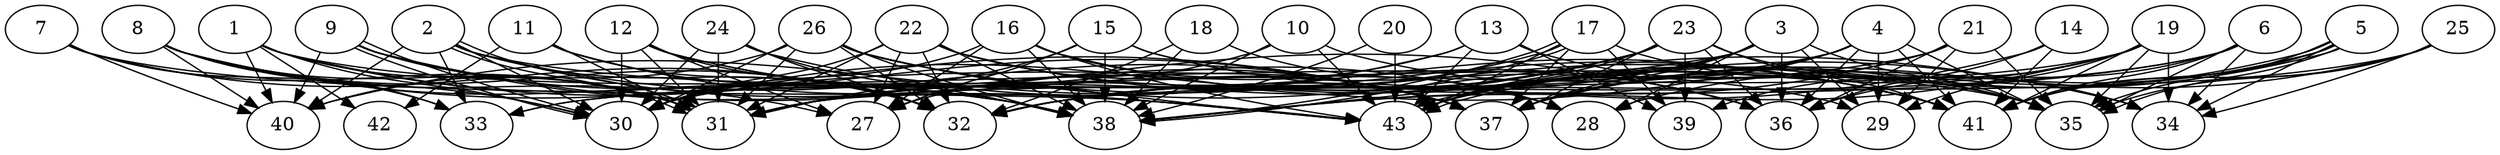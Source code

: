 // DAG (tier=3-complex, mode=data, n=43, ccr=0.518, fat=0.752, density=0.641, regular=0.243, jump=0.337, mindata=4194304, maxdata=33554432)
// DAG automatically generated by daggen at Sun Aug 24 16:33:35 2025
// /home/ermia/Project/Environments/daggen/bin/daggen --dot --ccr 0.518 --fat 0.752 --regular 0.243 --density 0.641 --jump 0.337 --mindata 4194304 --maxdata 33554432 -n 43 
digraph G {
  1 [size="11751927535699013632", alpha="0.03", expect_size="5875963767849506816"]
  1 -> 29 [size ="7132880358604800"]
  1 -> 30 [size ="7132880358604800"]
  1 -> 31 [size ="7132880358604800"]
  1 -> 37 [size ="7132880358604800"]
  1 -> 38 [size ="7132880358604800"]
  1 -> 40 [size ="7132880358604800"]
  1 -> 42 [size ="7132880358604800"]
  2 [size="6709621375428372463616", alpha="0.16", expect_size="3354810687714186231808"]
  2 -> 30 [size ="2845915467481088"]
  2 -> 31 [size ="2845915467481088"]
  2 -> 31 [size ="2845915467481088"]
  2 -> 32 [size ="2845915467481088"]
  2 -> 33 [size ="2845915467481088"]
  2 -> 35 [size ="2845915467481088"]
  2 -> 37 [size ="2845915467481088"]
  2 -> 40 [size ="2845915467481088"]
  2 -> 43 [size ="2845915467481088"]
  3 [size="36737192081347582099456", alpha="0.18", expect_size="18368596040673791049728"]
  3 -> 28 [size ="8840848728915968"]
  3 -> 29 [size ="8840848728915968"]
  3 -> 32 [size ="8840848728915968"]
  3 -> 35 [size ="8840848728915968"]
  3 -> 36 [size ="8840848728915968"]
  3 -> 37 [size ="8840848728915968"]
  3 -> 38 [size ="8840848728915968"]
  3 -> 43 [size ="8840848728915968"]
  4 [size="6914698626224232448", alpha="0.12", expect_size="3457349313112116224"]
  4 -> 29 [size ="7735594201382912"]
  4 -> 31 [size ="7735594201382912"]
  4 -> 33 [size ="7735594201382912"]
  4 -> 35 [size ="7735594201382912"]
  4 -> 36 [size ="7735594201382912"]
  4 -> 37 [size ="7735594201382912"]
  4 -> 41 [size ="7735594201382912"]
  4 -> 43 [size ="7735594201382912"]
  5 [size="107836173409177840", alpha="0.03", expect_size="53918086704588920"]
  5 -> 28 [size ="7549243891908608"]
  5 -> 34 [size ="7549243891908608"]
  5 -> 35 [size ="7549243891908608"]
  5 -> 35 [size ="7549243891908608"]
  5 -> 37 [size ="7549243891908608"]
  5 -> 41 [size ="7549243891908608"]
  5 -> 43 [size ="7549243891908608"]
  5 -> 43 [size ="7549243891908608"]
  6 [size="8634206086453875712", alpha="0.20", expect_size="4317103043226937856"]
  6 -> 31 [size ="3172778777772032"]
  6 -> 33 [size ="3172778777772032"]
  6 -> 34 [size ="3172778777772032"]
  6 -> 35 [size ="3172778777772032"]
  6 -> 36 [size ="3172778777772032"]
  6 -> 41 [size ="3172778777772032"]
  7 [size="13990106527451561590784", alpha="0.05", expect_size="6995053263725780795392"]
  7 -> 31 [size ="4644839031308288"]
  7 -> 32 [size ="4644839031308288"]
  7 -> 33 [size ="4644839031308288"]
  7 -> 40 [size ="4644839031308288"]
  7 -> 43 [size ="4644839031308288"]
  8 [size="1349165343981727488", alpha="0.04", expect_size="674582671990863744"]
  8 -> 27 [size ="1366455329226752"]
  8 -> 30 [size ="1366455329226752"]
  8 -> 31 [size ="1366455329226752"]
  8 -> 32 [size ="1366455329226752"]
  8 -> 33 [size ="1366455329226752"]
  8 -> 37 [size ="1366455329226752"]
  8 -> 38 [size ="1366455329226752"]
  8 -> 40 [size ="1366455329226752"]
  9 [size="167422417560004992", alpha="0.04", expect_size="83711208780002496"]
  9 -> 30 [size ="4664599236313088"]
  9 -> 30 [size ="4664599236313088"]
  9 -> 31 [size ="4664599236313088"]
  9 -> 36 [size ="4664599236313088"]
  9 -> 38 [size ="4664599236313088"]
  9 -> 40 [size ="4664599236313088"]
  9 -> 43 [size ="4664599236313088"]
  10 [size="534438433783808000000", alpha="0.02", expect_size="267219216891904000000"]
  10 -> 31 [size ="526851768320000"]
  10 -> 38 [size ="526851768320000"]
  10 -> 41 [size ="526851768320000"]
  10 -> 43 [size ="526851768320000"]
  11 [size="2794799115001686528", alpha="0.15", expect_size="1397399557500843264"]
  11 -> 31 [size ="6366050052472832"]
  11 -> 32 [size ="6366050052472832"]
  11 -> 38 [size ="6366050052472832"]
  11 -> 42 [size ="6366050052472832"]
  11 -> 43 [size ="6366050052472832"]
  12 [size="961303748533790179328", alpha="0.02", expect_size="480651874266895089664"]
  12 -> 27 [size ="779226554826752"]
  12 -> 28 [size ="779226554826752"]
  12 -> 30 [size ="779226554826752"]
  12 -> 31 [size ="779226554826752"]
  12 -> 32 [size ="779226554826752"]
  12 -> 37 [size ="779226554826752"]
  13 [size="26844611604108056", alpha="0.14", expect_size="13422305802054028"]
  13 -> 27 [size ="698788905746432"]
  13 -> 35 [size ="698788905746432"]
  13 -> 39 [size ="698788905746432"]
  13 -> 40 [size ="698788905746432"]
  13 -> 43 [size ="698788905746432"]
  14 [size="4101507490619045445632", alpha="0.02", expect_size="2050753745309522722816"]
  14 -> 32 [size ="2049835419041792"]
  14 -> 36 [size ="2049835419041792"]
  14 -> 41 [size ="2049835419041792"]
  15 [size="1786261214312190181376", alpha="0.11", expect_size="893130607156095090688"]
  15 -> 27 [size ="1177750505259008"]
  15 -> 31 [size ="1177750505259008"]
  15 -> 35 [size ="1177750505259008"]
  15 -> 36 [size ="1177750505259008"]
  15 -> 38 [size ="1177750505259008"]
  16 [size="1260680781660132608", alpha="0.18", expect_size="630340390830066304"]
  16 -> 27 [size ="806299713404928"]
  16 -> 30 [size ="806299713404928"]
  16 -> 34 [size ="806299713404928"]
  16 -> 37 [size ="806299713404928"]
  16 -> 38 [size ="806299713404928"]
  16 -> 43 [size ="806299713404928"]
  17 [size="94736233839018336", alpha="0.02", expect_size="47368116919509168"]
  17 -> 32 [size ="8317783997677568"]
  17 -> 35 [size ="8317783997677568"]
  17 -> 37 [size ="8317783997677568"]
  17 -> 38 [size ="8317783997677568"]
  17 -> 38 [size ="8317783997677568"]
  17 -> 39 [size ="8317783997677568"]
  17 -> 43 [size ="8317783997677568"]
  18 [size="3653186647275879424", alpha="0.13", expect_size="1826593323637939712"]
  18 -> 28 [size ="6644960539443200"]
  18 -> 32 [size ="6644960539443200"]
  18 -> 38 [size ="6644960539443200"]
  19 [size="246607009090084274176", alpha="0.05", expect_size="123303504545042137088"]
  19 -> 29 [size ="314601119940608"]
  19 -> 30 [size ="314601119940608"]
  19 -> 34 [size ="314601119940608"]
  19 -> 35 [size ="314601119940608"]
  19 -> 38 [size ="314601119940608"]
  19 -> 39 [size ="314601119940608"]
  19 -> 41 [size ="314601119940608"]
  19 -> 43 [size ="314601119940608"]
  20 [size="2342716833531953152000", alpha="0.10", expect_size="1171358416765976576000"]
  20 -> 38 [size ="1411139187507200"]
  20 -> 43 [size ="1411139187507200"]
  21 [size="2338138973031673856", alpha="0.13", expect_size="1169069486515836928"]
  21 -> 29 [size ="1160518987415552"]
  21 -> 31 [size ="1160518987415552"]
  21 -> 35 [size ="1160518987415552"]
  21 -> 36 [size ="1160518987415552"]
  21 -> 37 [size ="1160518987415552"]
  21 -> 38 [size ="1160518987415552"]
  22 [size="244478972675451232", alpha="0.18", expect_size="122239486337725616"]
  22 -> 27 [size ="4252396997836800"]
  22 -> 30 [size ="4252396997836800"]
  22 -> 31 [size ="4252396997836800"]
  22 -> 32 [size ="4252396997836800"]
  22 -> 36 [size ="4252396997836800"]
  22 -> 37 [size ="4252396997836800"]
  22 -> 38 [size ="4252396997836800"]
  22 -> 41 [size ="4252396997836800"]
  23 [size="24981984477502985207808", alpha="0.01", expect_size="12490992238751492603904"]
  23 -> 30 [size ="6836617406840832"]
  23 -> 31 [size ="6836617406840832"]
  23 -> 32 [size ="6836617406840832"]
  23 -> 34 [size ="6836617406840832"]
  23 -> 36 [size ="6836617406840832"]
  23 -> 37 [size ="6836617406840832"]
  23 -> 39 [size ="6836617406840832"]
  23 -> 41 [size ="6836617406840832"]
  23 -> 43 [size ="6836617406840832"]
  24 [size="8672662128348842950656", alpha="0.10", expect_size="4336331064174421475328"]
  24 -> 30 [size ="3376952396218368"]
  24 -> 31 [size ="3376952396218368"]
  24 -> 32 [size ="3376952396218368"]
  24 -> 38 [size ="3376952396218368"]
  24 -> 41 [size ="3376952396218368"]
  25 [size="2128004376248759353344", alpha="0.03", expect_size="1064002188124379676672"]
  25 -> 32 [size ="1323543841210368"]
  25 -> 34 [size ="1323543841210368"]
  25 -> 35 [size ="1323543841210368"]
  25 -> 37 [size ="1323543841210368"]
  25 -> 41 [size ="1323543841210368"]
  26 [size="164514704923006337024", alpha="0.02", expect_size="82257352461503168512"]
  26 -> 30 [size ="240192698974208"]
  26 -> 31 [size ="240192698974208"]
  26 -> 32 [size ="240192698974208"]
  26 -> 34 [size ="240192698974208"]
  26 -> 38 [size ="240192698974208"]
  26 -> 40 [size ="240192698974208"]
  26 -> 41 [size ="240192698974208"]
  26 -> 43 [size ="240192698974208"]
  27 [size="231195475383012224", alpha="0.07", expect_size="115597737691506112"]
  28 [size="29200266024342993764352", alpha="0.03", expect_size="14600133012171496882176"]
  29 [size="3243053834083237888000", alpha="0.00", expect_size="1621526917041618944000"]
  30 [size="16416455852586549248", alpha="0.16", expect_size="8208227926293274624"]
  31 [size="7212771619825386496", alpha="0.05", expect_size="3606385809912693248"]
  32 [size="214135015325600960", alpha="0.19", expect_size="107067507662800480"]
  33 [size="18491426220753159192576", alpha="0.16", expect_size="9245713110376579596288"]
  34 [size="39407497529358400", alpha="0.05", expect_size="19703748764679200"]
  35 [size="248902968907246176", alpha="0.19", expect_size="124451484453623088"]
  36 [size="140348575711232000000", alpha="0.08", expect_size="70174287855616000000"]
  37 [size="8778496330807744512", alpha="0.09", expect_size="4389248165403872256"]
  38 [size="8573195104928684572672", alpha="0.05", expect_size="4286597552464342286336"]
  39 [size="2976472962783993344", alpha="0.07", expect_size="1488236481391996672"]
  40 [size="7387312835586794496", alpha="0.12", expect_size="3693656417793397248"]
  41 [size="111958796855454800", alpha="0.16", expect_size="55979398427727400"]
  42 [size="1022798534322725120", alpha="0.05", expect_size="511399267161362560"]
  43 [size="10724943119498602348544", alpha="0.13", expect_size="5362471559749301174272"]
}